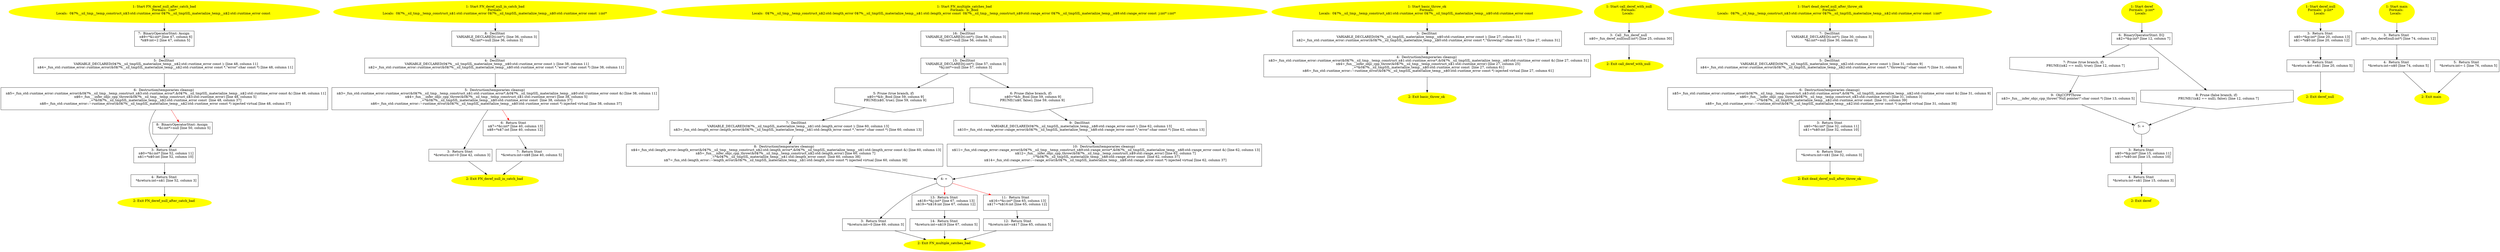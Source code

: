 /* @generated */
digraph cfg {
"FN_deref_null_after_catch_bad#4627123003703707696.43441e3badf1bb571cbe770f9d51a51c_1" [label="1: Start FN_deref_null_after_catch_bad\nFormals:  i:int*\nLocals:  0$?%__sil_tmp__temp_construct_n$3:std::runtime_error 0$?%__sil_tmpSIL_materialize_temp__n$2:std::runtime_error const  \n  " color=yellow style=filled]
	

	 "FN_deref_null_after_catch_bad#4627123003703707696.43441e3badf1bb571cbe770f9d51a51c_1" -> "FN_deref_null_after_catch_bad#4627123003703707696.43441e3badf1bb571cbe770f9d51a51c_7" ;
"FN_deref_null_after_catch_bad#4627123003703707696.43441e3badf1bb571cbe770f9d51a51c_2" [label="2: Exit FN_deref_null_after_catch_bad \n  " color=yellow style=filled]
	

"FN_deref_null_after_catch_bad#4627123003703707696.43441e3badf1bb571cbe770f9d51a51c_3" [label="3:  Return Stmt \n   n$0=*&i:int* [line 52, column 11]\n  n$1=*n$0:int [line 52, column 10]\n " shape="box"]
	

	 "FN_deref_null_after_catch_bad#4627123003703707696.43441e3badf1bb571cbe770f9d51a51c_3" -> "FN_deref_null_after_catch_bad#4627123003703707696.43441e3badf1bb571cbe770f9d51a51c_4" ;
"FN_deref_null_after_catch_bad#4627123003703707696.43441e3badf1bb571cbe770f9d51a51c_4" [label="4:  Return Stmt \n   *&return:int=n$1 [line 52, column 3]\n " shape="box"]
	

	 "FN_deref_null_after_catch_bad#4627123003703707696.43441e3badf1bb571cbe770f9d51a51c_4" -> "FN_deref_null_after_catch_bad#4627123003703707696.43441e3badf1bb571cbe770f9d51a51c_2" ;
"FN_deref_null_after_catch_bad#4627123003703707696.43441e3badf1bb571cbe770f9d51a51c_5" [label="5:  DeclStmt \n   VARIABLE_DECLARED(0$?%__sil_tmpSIL_materialize_temp__n$2:std::runtime_error const ); [line 48, column 11]\n  n$4=_fun_std::runtime_error::runtime_error(&0$?%__sil_tmpSIL_materialize_temp__n$2:std::runtime_error const *,\"error\":char const *) [line 48, column 11]\n " shape="box"]
	

	 "FN_deref_null_after_catch_bad#4627123003703707696.43441e3badf1bb571cbe770f9d51a51c_5" -> "FN_deref_null_after_catch_bad#4627123003703707696.43441e3badf1bb571cbe770f9d51a51c_6" ;
"FN_deref_null_after_catch_bad#4627123003703707696.43441e3badf1bb571cbe770f9d51a51c_6" [label="6:  Destruction(temporaries cleanup) \n   n$5=_fun_std::runtime_error::runtime_error(&0$?%__sil_tmp__temp_construct_n$3:std::runtime_error*,&0$?%__sil_tmpSIL_materialize_temp__n$2:std::runtime_error const &) [line 48, column 11]\n  n$6=_fun___infer_objc_cpp_throw(&0$?%__sil_tmp__temp_construct_n$3:std::runtime_error) [line 48, column 5]\n  _=*&0$?%__sil_tmpSIL_materialize_temp__n$2:std::runtime_error const  [line 48, column 37]\n  n$8=_fun_std::runtime_error::~runtime_error(&0$?%__sil_tmpSIL_materialize_temp__n$2:std::runtime_error const *) injected virtual [line 48, column 37]\n " shape="box"]
	

	 "FN_deref_null_after_catch_bad#4627123003703707696.43441e3badf1bb571cbe770f9d51a51c_6" -> "FN_deref_null_after_catch_bad#4627123003703707696.43441e3badf1bb571cbe770f9d51a51c_3" ;
	 "FN_deref_null_after_catch_bad#4627123003703707696.43441e3badf1bb571cbe770f9d51a51c_6" -> "FN_deref_null_after_catch_bad#4627123003703707696.43441e3badf1bb571cbe770f9d51a51c_8" [color="red" ];
"FN_deref_null_after_catch_bad#4627123003703707696.43441e3badf1bb571cbe770f9d51a51c_7" [label="7:  BinaryOperatorStmt: Assign \n   n$9=*&i:int* [line 47, column 6]\n  *n$9:int=2 [line 47, column 5]\n " shape="box"]
	

	 "FN_deref_null_after_catch_bad#4627123003703707696.43441e3badf1bb571cbe770f9d51a51c_7" -> "FN_deref_null_after_catch_bad#4627123003703707696.43441e3badf1bb571cbe770f9d51a51c_5" ;
"FN_deref_null_after_catch_bad#4627123003703707696.43441e3badf1bb571cbe770f9d51a51c_8" [label="8:  BinaryOperatorStmt: Assign \n   *&i:int*=null [line 50, column 5]\n " shape="box"]
	

	 "FN_deref_null_after_catch_bad#4627123003703707696.43441e3badf1bb571cbe770f9d51a51c_8" -> "FN_deref_null_after_catch_bad#4627123003703707696.43441e3badf1bb571cbe770f9d51a51c_3" ;
"FN_deref_null_in_catch_bad#9297890526029657977.c83eec7c9ab8ce2e38ddbc08f8c3dfeb_1" [label="1: Start FN_deref_null_in_catch_bad\nFormals: \nLocals:  0$?%__sil_tmp__temp_construct_n$1:std::runtime_error 0$?%__sil_tmpSIL_materialize_temp__n$0:std::runtime_error const  i:int* \n  " color=yellow style=filled]
	

	 "FN_deref_null_in_catch_bad#9297890526029657977.c83eec7c9ab8ce2e38ddbc08f8c3dfeb_1" -> "FN_deref_null_in_catch_bad#9297890526029657977.c83eec7c9ab8ce2e38ddbc08f8c3dfeb_8" ;
"FN_deref_null_in_catch_bad#9297890526029657977.c83eec7c9ab8ce2e38ddbc08f8c3dfeb_2" [label="2: Exit FN_deref_null_in_catch_bad \n  " color=yellow style=filled]
	

"FN_deref_null_in_catch_bad#9297890526029657977.c83eec7c9ab8ce2e38ddbc08f8c3dfeb_3" [label="3:  Return Stmt \n   *&return:int=0 [line 42, column 3]\n " shape="box"]
	

	 "FN_deref_null_in_catch_bad#9297890526029657977.c83eec7c9ab8ce2e38ddbc08f8c3dfeb_3" -> "FN_deref_null_in_catch_bad#9297890526029657977.c83eec7c9ab8ce2e38ddbc08f8c3dfeb_2" ;
"FN_deref_null_in_catch_bad#9297890526029657977.c83eec7c9ab8ce2e38ddbc08f8c3dfeb_4" [label="4:  DeclStmt \n   VARIABLE_DECLARED(0$?%__sil_tmpSIL_materialize_temp__n$0:std::runtime_error const ); [line 38, column 11]\n  n$2=_fun_std::runtime_error::runtime_error(&0$?%__sil_tmpSIL_materialize_temp__n$0:std::runtime_error const *,\"error\":char const *) [line 38, column 11]\n " shape="box"]
	

	 "FN_deref_null_in_catch_bad#9297890526029657977.c83eec7c9ab8ce2e38ddbc08f8c3dfeb_4" -> "FN_deref_null_in_catch_bad#9297890526029657977.c83eec7c9ab8ce2e38ddbc08f8c3dfeb_5" ;
"FN_deref_null_in_catch_bad#9297890526029657977.c83eec7c9ab8ce2e38ddbc08f8c3dfeb_5" [label="5:  Destruction(temporaries cleanup) \n   n$3=_fun_std::runtime_error::runtime_error(&0$?%__sil_tmp__temp_construct_n$1:std::runtime_error*,&0$?%__sil_tmpSIL_materialize_temp__n$0:std::runtime_error const &) [line 38, column 11]\n  n$4=_fun___infer_objc_cpp_throw(&0$?%__sil_tmp__temp_construct_n$1:std::runtime_error) [line 38, column 5]\n  _=*&0$?%__sil_tmpSIL_materialize_temp__n$0:std::runtime_error const  [line 38, column 37]\n  n$6=_fun_std::runtime_error::~runtime_error(&0$?%__sil_tmpSIL_materialize_temp__n$0:std::runtime_error const *) injected virtual [line 38, column 37]\n " shape="box"]
	

	 "FN_deref_null_in_catch_bad#9297890526029657977.c83eec7c9ab8ce2e38ddbc08f8c3dfeb_5" -> "FN_deref_null_in_catch_bad#9297890526029657977.c83eec7c9ab8ce2e38ddbc08f8c3dfeb_3" ;
	 "FN_deref_null_in_catch_bad#9297890526029657977.c83eec7c9ab8ce2e38ddbc08f8c3dfeb_5" -> "FN_deref_null_in_catch_bad#9297890526029657977.c83eec7c9ab8ce2e38ddbc08f8c3dfeb_6" [color="red" ];
"FN_deref_null_in_catch_bad#9297890526029657977.c83eec7c9ab8ce2e38ddbc08f8c3dfeb_6" [label="6:  Return Stmt \n   n$7=*&i:int* [line 40, column 13]\n  n$8=*n$7:int [line 40, column 12]\n " shape="box"]
	

	 "FN_deref_null_in_catch_bad#9297890526029657977.c83eec7c9ab8ce2e38ddbc08f8c3dfeb_6" -> "FN_deref_null_in_catch_bad#9297890526029657977.c83eec7c9ab8ce2e38ddbc08f8c3dfeb_7" ;
"FN_deref_null_in_catch_bad#9297890526029657977.c83eec7c9ab8ce2e38ddbc08f8c3dfeb_7" [label="7:  Return Stmt \n   *&return:int=n$8 [line 40, column 5]\n " shape="box"]
	

	 "FN_deref_null_in_catch_bad#9297890526029657977.c83eec7c9ab8ce2e38ddbc08f8c3dfeb_7" -> "FN_deref_null_in_catch_bad#9297890526029657977.c83eec7c9ab8ce2e38ddbc08f8c3dfeb_2" ;
"FN_deref_null_in_catch_bad#9297890526029657977.c83eec7c9ab8ce2e38ddbc08f8c3dfeb_8" [label="8:  DeclStmt \n   VARIABLE_DECLARED(i:int*); [line 36, column 3]\n  *&i:int*=null [line 36, column 3]\n " shape="box"]
	

	 "FN_deref_null_in_catch_bad#9297890526029657977.c83eec7c9ab8ce2e38ddbc08f8c3dfeb_8" -> "FN_deref_null_in_catch_bad#9297890526029657977.c83eec7c9ab8ce2e38ddbc08f8c3dfeb_4" ;
"FN_multiple_catches_bad#4595182522053295670.680a793e449c2d7439ff6441ca69fa98_1" [label="1: Start FN_multiple_catches_bad\nFormals:  b:_Bool\nLocals:  0$?%__sil_tmp__temp_construct_n$2:std::length_error 0$?%__sil_tmpSIL_materialize_temp__n$1:std::length_error const  0$?%__sil_tmp__temp_construct_n$9:std::range_error 0$?%__sil_tmpSIL_materialize_temp__n$8:std::range_error const  j:int* i:int* \n  " color=yellow style=filled]
	

	 "FN_multiple_catches_bad#4595182522053295670.680a793e449c2d7439ff6441ca69fa98_1" -> "FN_multiple_catches_bad#4595182522053295670.680a793e449c2d7439ff6441ca69fa98_16" ;
"FN_multiple_catches_bad#4595182522053295670.680a793e449c2d7439ff6441ca69fa98_2" [label="2: Exit FN_multiple_catches_bad \n  " color=yellow style=filled]
	

"FN_multiple_catches_bad#4595182522053295670.680a793e449c2d7439ff6441ca69fa98_3" [label="3:  Return Stmt \n   *&return:int=0 [line 69, column 3]\n " shape="box"]
	

	 "FN_multiple_catches_bad#4595182522053295670.680a793e449c2d7439ff6441ca69fa98_3" -> "FN_multiple_catches_bad#4595182522053295670.680a793e449c2d7439ff6441ca69fa98_2" ;
"FN_multiple_catches_bad#4595182522053295670.680a793e449c2d7439ff6441ca69fa98_4" [label="4: + \n  " ]
	

	 "FN_multiple_catches_bad#4595182522053295670.680a793e449c2d7439ff6441ca69fa98_4" -> "FN_multiple_catches_bad#4595182522053295670.680a793e449c2d7439ff6441ca69fa98_3" ;
	 "FN_multiple_catches_bad#4595182522053295670.680a793e449c2d7439ff6441ca69fa98_4" -> "FN_multiple_catches_bad#4595182522053295670.680a793e449c2d7439ff6441ca69fa98_13" [color="red" ];
	 "FN_multiple_catches_bad#4595182522053295670.680a793e449c2d7439ff6441ca69fa98_4" -> "FN_multiple_catches_bad#4595182522053295670.680a793e449c2d7439ff6441ca69fa98_11" [color="red" ];
"FN_multiple_catches_bad#4595182522053295670.680a793e449c2d7439ff6441ca69fa98_5" [label="5: Prune (true branch, if) \n   n$0=*&b:_Bool [line 59, column 9]\n  PRUNE(n$0, true); [line 59, column 9]\n " shape="invhouse"]
	

	 "FN_multiple_catches_bad#4595182522053295670.680a793e449c2d7439ff6441ca69fa98_5" -> "FN_multiple_catches_bad#4595182522053295670.680a793e449c2d7439ff6441ca69fa98_7" ;
"FN_multiple_catches_bad#4595182522053295670.680a793e449c2d7439ff6441ca69fa98_6" [label="6: Prune (false branch, if) \n   n$0=*&b:_Bool [line 59, column 9]\n  PRUNE(!n$0, false); [line 59, column 9]\n " shape="invhouse"]
	

	 "FN_multiple_catches_bad#4595182522053295670.680a793e449c2d7439ff6441ca69fa98_6" -> "FN_multiple_catches_bad#4595182522053295670.680a793e449c2d7439ff6441ca69fa98_9" ;
"FN_multiple_catches_bad#4595182522053295670.680a793e449c2d7439ff6441ca69fa98_7" [label="7:  DeclStmt \n   VARIABLE_DECLARED(0$?%__sil_tmpSIL_materialize_temp__n$1:std::length_error const ); [line 60, column 13]\n  n$3=_fun_std::length_error::length_error(&0$?%__sil_tmpSIL_materialize_temp__n$1:std::length_error const *,\"error\":char const *) [line 60, column 13]\n " shape="box"]
	

	 "FN_multiple_catches_bad#4595182522053295670.680a793e449c2d7439ff6441ca69fa98_7" -> "FN_multiple_catches_bad#4595182522053295670.680a793e449c2d7439ff6441ca69fa98_8" ;
"FN_multiple_catches_bad#4595182522053295670.680a793e449c2d7439ff6441ca69fa98_8" [label="8:  Destruction(temporaries cleanup) \n   n$4=_fun_std::length_error::length_error(&0$?%__sil_tmp__temp_construct_n$2:std::length_error*,&0$?%__sil_tmpSIL_materialize_temp__n$1:std::length_error const &) [line 60, column 13]\n  n$5=_fun___infer_objc_cpp_throw(&0$?%__sil_tmp__temp_construct_n$2:std::length_error) [line 60, column 7]\n  _=*&0$?%__sil_tmpSIL_materialize_temp__n$1:std::length_error const  [line 60, column 38]\n  n$7=_fun_std::length_error::~length_error(&0$?%__sil_tmpSIL_materialize_temp__n$1:std::length_error const *) injected virtual [line 60, column 38]\n " shape="box"]
	

	 "FN_multiple_catches_bad#4595182522053295670.680a793e449c2d7439ff6441ca69fa98_8" -> "FN_multiple_catches_bad#4595182522053295670.680a793e449c2d7439ff6441ca69fa98_4" ;
"FN_multiple_catches_bad#4595182522053295670.680a793e449c2d7439ff6441ca69fa98_9" [label="9:  DeclStmt \n   VARIABLE_DECLARED(0$?%__sil_tmpSIL_materialize_temp__n$8:std::range_error const ); [line 62, column 13]\n  n$10=_fun_std::range_error::range_error(&0$?%__sil_tmpSIL_materialize_temp__n$8:std::range_error const *,\"error\":char const *) [line 62, column 13]\n " shape="box"]
	

	 "FN_multiple_catches_bad#4595182522053295670.680a793e449c2d7439ff6441ca69fa98_9" -> "FN_multiple_catches_bad#4595182522053295670.680a793e449c2d7439ff6441ca69fa98_10" ;
"FN_multiple_catches_bad#4595182522053295670.680a793e449c2d7439ff6441ca69fa98_10" [label="10:  Destruction(temporaries cleanup) \n   n$11=_fun_std::range_error::range_error(&0$?%__sil_tmp__temp_construct_n$9:std::range_error*,&0$?%__sil_tmpSIL_materialize_temp__n$8:std::range_error const &) [line 62, column 13]\n  n$12=_fun___infer_objc_cpp_throw(&0$?%__sil_tmp__temp_construct_n$9:std::range_error) [line 62, column 7]\n  _=*&0$?%__sil_tmpSIL_materialize_temp__n$8:std::range_error const  [line 62, column 37]\n  n$14=_fun_std::range_error::~range_error(&0$?%__sil_tmpSIL_materialize_temp__n$8:std::range_error const *) injected virtual [line 62, column 37]\n " shape="box"]
	

	 "FN_multiple_catches_bad#4595182522053295670.680a793e449c2d7439ff6441ca69fa98_10" -> "FN_multiple_catches_bad#4595182522053295670.680a793e449c2d7439ff6441ca69fa98_4" ;
"FN_multiple_catches_bad#4595182522053295670.680a793e449c2d7439ff6441ca69fa98_11" [label="11:  Return Stmt \n   n$16=*&i:int* [line 65, column 13]\n  n$17=*n$16:int [line 65, column 12]\n " shape="box"]
	

	 "FN_multiple_catches_bad#4595182522053295670.680a793e449c2d7439ff6441ca69fa98_11" -> "FN_multiple_catches_bad#4595182522053295670.680a793e449c2d7439ff6441ca69fa98_12" ;
"FN_multiple_catches_bad#4595182522053295670.680a793e449c2d7439ff6441ca69fa98_12" [label="12:  Return Stmt \n   *&return:int=n$17 [line 65, column 5]\n " shape="box"]
	

	 "FN_multiple_catches_bad#4595182522053295670.680a793e449c2d7439ff6441ca69fa98_12" -> "FN_multiple_catches_bad#4595182522053295670.680a793e449c2d7439ff6441ca69fa98_2" ;
"FN_multiple_catches_bad#4595182522053295670.680a793e449c2d7439ff6441ca69fa98_13" [label="13:  Return Stmt \n   n$18=*&j:int* [line 67, column 13]\n  n$19=*n$18:int [line 67, column 12]\n " shape="box"]
	

	 "FN_multiple_catches_bad#4595182522053295670.680a793e449c2d7439ff6441ca69fa98_13" -> "FN_multiple_catches_bad#4595182522053295670.680a793e449c2d7439ff6441ca69fa98_14" ;
"FN_multiple_catches_bad#4595182522053295670.680a793e449c2d7439ff6441ca69fa98_14" [label="14:  Return Stmt \n   *&return:int=n$19 [line 67, column 5]\n " shape="box"]
	

	 "FN_multiple_catches_bad#4595182522053295670.680a793e449c2d7439ff6441ca69fa98_14" -> "FN_multiple_catches_bad#4595182522053295670.680a793e449c2d7439ff6441ca69fa98_2" ;
"FN_multiple_catches_bad#4595182522053295670.680a793e449c2d7439ff6441ca69fa98_15" [label="15:  DeclStmt \n   VARIABLE_DECLARED(j:int*); [line 57, column 3]\n  *&j:int*=null [line 57, column 3]\n " shape="box"]
	

	 "FN_multiple_catches_bad#4595182522053295670.680a793e449c2d7439ff6441ca69fa98_15" -> "FN_multiple_catches_bad#4595182522053295670.680a793e449c2d7439ff6441ca69fa98_5" ;
	 "FN_multiple_catches_bad#4595182522053295670.680a793e449c2d7439ff6441ca69fa98_15" -> "FN_multiple_catches_bad#4595182522053295670.680a793e449c2d7439ff6441ca69fa98_6" ;
"FN_multiple_catches_bad#4595182522053295670.680a793e449c2d7439ff6441ca69fa98_16" [label="16:  DeclStmt \n   VARIABLE_DECLARED(i:int*); [line 56, column 3]\n  *&i:int*=null [line 56, column 3]\n " shape="box"]
	

	 "FN_multiple_catches_bad#4595182522053295670.680a793e449c2d7439ff6441ca69fa98_16" -> "FN_multiple_catches_bad#4595182522053295670.680a793e449c2d7439ff6441ca69fa98_15" ;
"basic_throw_ok#10529188890980782893.c9e1b8dd080b2621cfca65612331859d_1" [label="1: Start basic_throw_ok\nFormals: \nLocals:  0$?%__sil_tmp__temp_construct_n$1:std::runtime_error 0$?%__sil_tmpSIL_materialize_temp__n$0:std::runtime_error const  \n  " color=yellow style=filled]
	

	 "basic_throw_ok#10529188890980782893.c9e1b8dd080b2621cfca65612331859d_1" -> "basic_throw_ok#10529188890980782893.c9e1b8dd080b2621cfca65612331859d_3" ;
"basic_throw_ok#10529188890980782893.c9e1b8dd080b2621cfca65612331859d_2" [label="2: Exit basic_throw_ok \n  " color=yellow style=filled]
	

"basic_throw_ok#10529188890980782893.c9e1b8dd080b2621cfca65612331859d_3" [label="3:  DeclStmt \n   VARIABLE_DECLARED(0$?%__sil_tmpSIL_materialize_temp__n$0:std::runtime_error const ); [line 27, column 31]\n  n$2=_fun_std::runtime_error::runtime_error(&0$?%__sil_tmpSIL_materialize_temp__n$0:std::runtime_error const *,\"throwing!\":char const *) [line 27, column 31]\n " shape="box"]
	

	 "basic_throw_ok#10529188890980782893.c9e1b8dd080b2621cfca65612331859d_3" -> "basic_throw_ok#10529188890980782893.c9e1b8dd080b2621cfca65612331859d_4" ;
"basic_throw_ok#10529188890980782893.c9e1b8dd080b2621cfca65612331859d_4" [label="4:  Destruction(temporaries cleanup) \n   n$3=_fun_std::runtime_error::runtime_error(&0$?%__sil_tmp__temp_construct_n$1:std::runtime_error*,&0$?%__sil_tmpSIL_materialize_temp__n$0:std::runtime_error const &) [line 27, column 31]\n  n$4=_fun___infer_objc_cpp_throw(&0$?%__sil_tmp__temp_construct_n$1:std::runtime_error) [line 27, column 25]\n  _=*&0$?%__sil_tmpSIL_materialize_temp__n$0:std::runtime_error const  [line 27, column 61]\n  n$6=_fun_std::runtime_error::~runtime_error(&0$?%__sil_tmpSIL_materialize_temp__n$0:std::runtime_error const *) injected virtual [line 27, column 61]\n " shape="box"]
	

	 "basic_throw_ok#10529188890980782893.c9e1b8dd080b2621cfca65612331859d_4" -> "basic_throw_ok#10529188890980782893.c9e1b8dd080b2621cfca65612331859d_2" ;
"call_deref_with_null#4611966425999531792.6346543307e9a799421a89e451b917c2_1" [label="1: Start call_deref_with_null\nFormals: \nLocals:  \n  " color=yellow style=filled]
	

	 "call_deref_with_null#4611966425999531792.6346543307e9a799421a89e451b917c2_1" -> "call_deref_with_null#4611966425999531792.6346543307e9a799421a89e451b917c2_3" ;
"call_deref_with_null#4611966425999531792.6346543307e9a799421a89e451b917c2_2" [label="2: Exit call_deref_with_null \n  " color=yellow style=filled]
	

"call_deref_with_null#4611966425999531792.6346543307e9a799421a89e451b917c2_3" [label="3:  Call _fun_deref_null \n   n$0=_fun_deref_null(null:int*) [line 25, column 30]\n " shape="box"]
	

	 "call_deref_with_null#4611966425999531792.6346543307e9a799421a89e451b917c2_3" -> "call_deref_with_null#4611966425999531792.6346543307e9a799421a89e451b917c2_2" ;
"dead_deref_null_after_throw_ok#12025371096822526715.42d41c040f3a321bb94f60bf7b55d001_1" [label="1: Start dead_deref_null_after_throw_ok\nFormals: \nLocals:  0$?%__sil_tmp__temp_construct_n$3:std::runtime_error 0$?%__sil_tmpSIL_materialize_temp__n$2:std::runtime_error const  i:int* \n  " color=yellow style=filled]
	

	 "dead_deref_null_after_throw_ok#12025371096822526715.42d41c040f3a321bb94f60bf7b55d001_1" -> "dead_deref_null_after_throw_ok#12025371096822526715.42d41c040f3a321bb94f60bf7b55d001_7" ;
"dead_deref_null_after_throw_ok#12025371096822526715.42d41c040f3a321bb94f60bf7b55d001_2" [label="2: Exit dead_deref_null_after_throw_ok \n  " color=yellow style=filled]
	

"dead_deref_null_after_throw_ok#12025371096822526715.42d41c040f3a321bb94f60bf7b55d001_3" [label="3:  Return Stmt \n   n$0=*&i:int* [line 32, column 11]\n  n$1=*n$0:int [line 32, column 10]\n " shape="box"]
	

	 "dead_deref_null_after_throw_ok#12025371096822526715.42d41c040f3a321bb94f60bf7b55d001_3" -> "dead_deref_null_after_throw_ok#12025371096822526715.42d41c040f3a321bb94f60bf7b55d001_4" ;
"dead_deref_null_after_throw_ok#12025371096822526715.42d41c040f3a321bb94f60bf7b55d001_4" [label="4:  Return Stmt \n   *&return:int=n$1 [line 32, column 3]\n " shape="box"]
	

	 "dead_deref_null_after_throw_ok#12025371096822526715.42d41c040f3a321bb94f60bf7b55d001_4" -> "dead_deref_null_after_throw_ok#12025371096822526715.42d41c040f3a321bb94f60bf7b55d001_2" ;
"dead_deref_null_after_throw_ok#12025371096822526715.42d41c040f3a321bb94f60bf7b55d001_5" [label="5:  DeclStmt \n   VARIABLE_DECLARED(0$?%__sil_tmpSIL_materialize_temp__n$2:std::runtime_error const ); [line 31, column 9]\n  n$4=_fun_std::runtime_error::runtime_error(&0$?%__sil_tmpSIL_materialize_temp__n$2:std::runtime_error const *,\"throwing!\":char const *) [line 31, column 9]\n " shape="box"]
	

	 "dead_deref_null_after_throw_ok#12025371096822526715.42d41c040f3a321bb94f60bf7b55d001_5" -> "dead_deref_null_after_throw_ok#12025371096822526715.42d41c040f3a321bb94f60bf7b55d001_6" ;
"dead_deref_null_after_throw_ok#12025371096822526715.42d41c040f3a321bb94f60bf7b55d001_6" [label="6:  Destruction(temporaries cleanup) \n   n$5=_fun_std::runtime_error::runtime_error(&0$?%__sil_tmp__temp_construct_n$3:std::runtime_error*,&0$?%__sil_tmpSIL_materialize_temp__n$2:std::runtime_error const &) [line 31, column 9]\n  n$6=_fun___infer_objc_cpp_throw(&0$?%__sil_tmp__temp_construct_n$3:std::runtime_error) [line 31, column 3]\n  _=*&0$?%__sil_tmpSIL_materialize_temp__n$2:std::runtime_error const  [line 31, column 39]\n  n$8=_fun_std::runtime_error::~runtime_error(&0$?%__sil_tmpSIL_materialize_temp__n$2:std::runtime_error const *) injected virtual [line 31, column 39]\n " shape="box"]
	

	 "dead_deref_null_after_throw_ok#12025371096822526715.42d41c040f3a321bb94f60bf7b55d001_6" -> "dead_deref_null_after_throw_ok#12025371096822526715.42d41c040f3a321bb94f60bf7b55d001_3" ;
"dead_deref_null_after_throw_ok#12025371096822526715.42d41c040f3a321bb94f60bf7b55d001_7" [label="7:  DeclStmt \n   VARIABLE_DECLARED(i:int*); [line 30, column 3]\n  *&i:int*=null [line 30, column 3]\n " shape="box"]
	

	 "dead_deref_null_after_throw_ok#12025371096822526715.42d41c040f3a321bb94f60bf7b55d001_7" -> "dead_deref_null_after_throw_ok#12025371096822526715.42d41c040f3a321bb94f60bf7b55d001_5" ;
"deref#13506892413034678690.824465c4193ad2288eb512b1083edab3_1" [label="1: Start deref\nFormals:  p:int*\nLocals:  \n  " color=yellow style=filled]
	

	 "deref#13506892413034678690.824465c4193ad2288eb512b1083edab3_1" -> "deref#13506892413034678690.824465c4193ad2288eb512b1083edab3_6" ;
"deref#13506892413034678690.824465c4193ad2288eb512b1083edab3_2" [label="2: Exit deref \n  " color=yellow style=filled]
	

"deref#13506892413034678690.824465c4193ad2288eb512b1083edab3_3" [label="3:  Return Stmt \n   n$0=*&p:int* [line 15, column 11]\n  n$1=*n$0:int [line 15, column 10]\n " shape="box"]
	

	 "deref#13506892413034678690.824465c4193ad2288eb512b1083edab3_3" -> "deref#13506892413034678690.824465c4193ad2288eb512b1083edab3_4" ;
"deref#13506892413034678690.824465c4193ad2288eb512b1083edab3_4" [label="4:  Return Stmt \n   *&return:int=n$1 [line 15, column 3]\n " shape="box"]
	

	 "deref#13506892413034678690.824465c4193ad2288eb512b1083edab3_4" -> "deref#13506892413034678690.824465c4193ad2288eb512b1083edab3_2" ;
"deref#13506892413034678690.824465c4193ad2288eb512b1083edab3_5" [label="5: + \n  " ]
	

	 "deref#13506892413034678690.824465c4193ad2288eb512b1083edab3_5" -> "deref#13506892413034678690.824465c4193ad2288eb512b1083edab3_3" ;
"deref#13506892413034678690.824465c4193ad2288eb512b1083edab3_6" [label="6:  BinaryOperatorStmt: EQ \n   n$2=*&p:int* [line 12, column 7]\n " shape="box"]
	

	 "deref#13506892413034678690.824465c4193ad2288eb512b1083edab3_6" -> "deref#13506892413034678690.824465c4193ad2288eb512b1083edab3_7" ;
	 "deref#13506892413034678690.824465c4193ad2288eb512b1083edab3_6" -> "deref#13506892413034678690.824465c4193ad2288eb512b1083edab3_8" ;
"deref#13506892413034678690.824465c4193ad2288eb512b1083edab3_7" [label="7: Prune (true branch, if) \n   PRUNE((n$2 == null), true); [line 12, column 7]\n " shape="invhouse"]
	

	 "deref#13506892413034678690.824465c4193ad2288eb512b1083edab3_7" -> "deref#13506892413034678690.824465c4193ad2288eb512b1083edab3_9" ;
"deref#13506892413034678690.824465c4193ad2288eb512b1083edab3_8" [label="8: Prune (false branch, if) \n   PRUNE(!(n$2 == null), false); [line 12, column 7]\n " shape="invhouse"]
	

	 "deref#13506892413034678690.824465c4193ad2288eb512b1083edab3_8" -> "deref#13506892413034678690.824465c4193ad2288eb512b1083edab3_5" ;
"deref#13506892413034678690.824465c4193ad2288eb512b1083edab3_9" [label="9:  ObjCCPPThrow \n   n$3=_fun___infer_objc_cpp_throw(\"Null pointer!\":char const *) [line 13, column 5]\n " shape="box"]
	

	 "deref#13506892413034678690.824465c4193ad2288eb512b1083edab3_9" -> "deref#13506892413034678690.824465c4193ad2288eb512b1083edab3_5" ;
"deref_null#11536394632240553702.ea4eed042da22ab7ceb619ec1b7f73bb_1" [label="1: Start deref_null\nFormals:  p:int*\nLocals:  \n  " color=yellow style=filled]
	

	 "deref_null#11536394632240553702.ea4eed042da22ab7ceb619ec1b7f73bb_1" -> "deref_null#11536394632240553702.ea4eed042da22ab7ceb619ec1b7f73bb_3" ;
"deref_null#11536394632240553702.ea4eed042da22ab7ceb619ec1b7f73bb_2" [label="2: Exit deref_null \n  " color=yellow style=filled]
	

"deref_null#11536394632240553702.ea4eed042da22ab7ceb619ec1b7f73bb_3" [label="3:  Return Stmt \n   n$0=*&p:int* [line 20, column 13]\n  n$1=*n$0:int [line 20, column 12]\n " shape="box"]
	

	 "deref_null#11536394632240553702.ea4eed042da22ab7ceb619ec1b7f73bb_3" -> "deref_null#11536394632240553702.ea4eed042da22ab7ceb619ec1b7f73bb_4" ;
"deref_null#11536394632240553702.ea4eed042da22ab7ceb619ec1b7f73bb_4" [label="4:  Return Stmt \n   *&return:int=n$1 [line 20, column 5]\n " shape="box"]
	

	 "deref_null#11536394632240553702.ea4eed042da22ab7ceb619ec1b7f73bb_4" -> "deref_null#11536394632240553702.ea4eed042da22ab7ceb619ec1b7f73bb_2" ;
"main.fad58de7366495db4650cfefac2fcd61_1" [label="1: Start main\nFormals: \nLocals:  \n  " color=yellow style=filled]
	

	 "main.fad58de7366495db4650cfefac2fcd61_1" -> "main.fad58de7366495db4650cfefac2fcd61_3" ;
"main.fad58de7366495db4650cfefac2fcd61_2" [label="2: Exit main \n  " color=yellow style=filled]
	

"main.fad58de7366495db4650cfefac2fcd61_3" [label="3:  Return Stmt \n   n$0=_fun_deref(null:int*) [line 74, column 12]\n " shape="box"]
	

	 "main.fad58de7366495db4650cfefac2fcd61_3" -> "main.fad58de7366495db4650cfefac2fcd61_4" ;
"main.fad58de7366495db4650cfefac2fcd61_4" [label="4:  Return Stmt \n   *&return:int=n$0 [line 74, column 5]\n " shape="box"]
	

	 "main.fad58de7366495db4650cfefac2fcd61_4" -> "main.fad58de7366495db4650cfefac2fcd61_2" ;
"main.fad58de7366495db4650cfefac2fcd61_5" [label="5:  Return Stmt \n   *&return:int=-1 [line 76, column 5]\n " shape="box"]
	

	 "main.fad58de7366495db4650cfefac2fcd61_5" -> "main.fad58de7366495db4650cfefac2fcd61_2" ;
}
